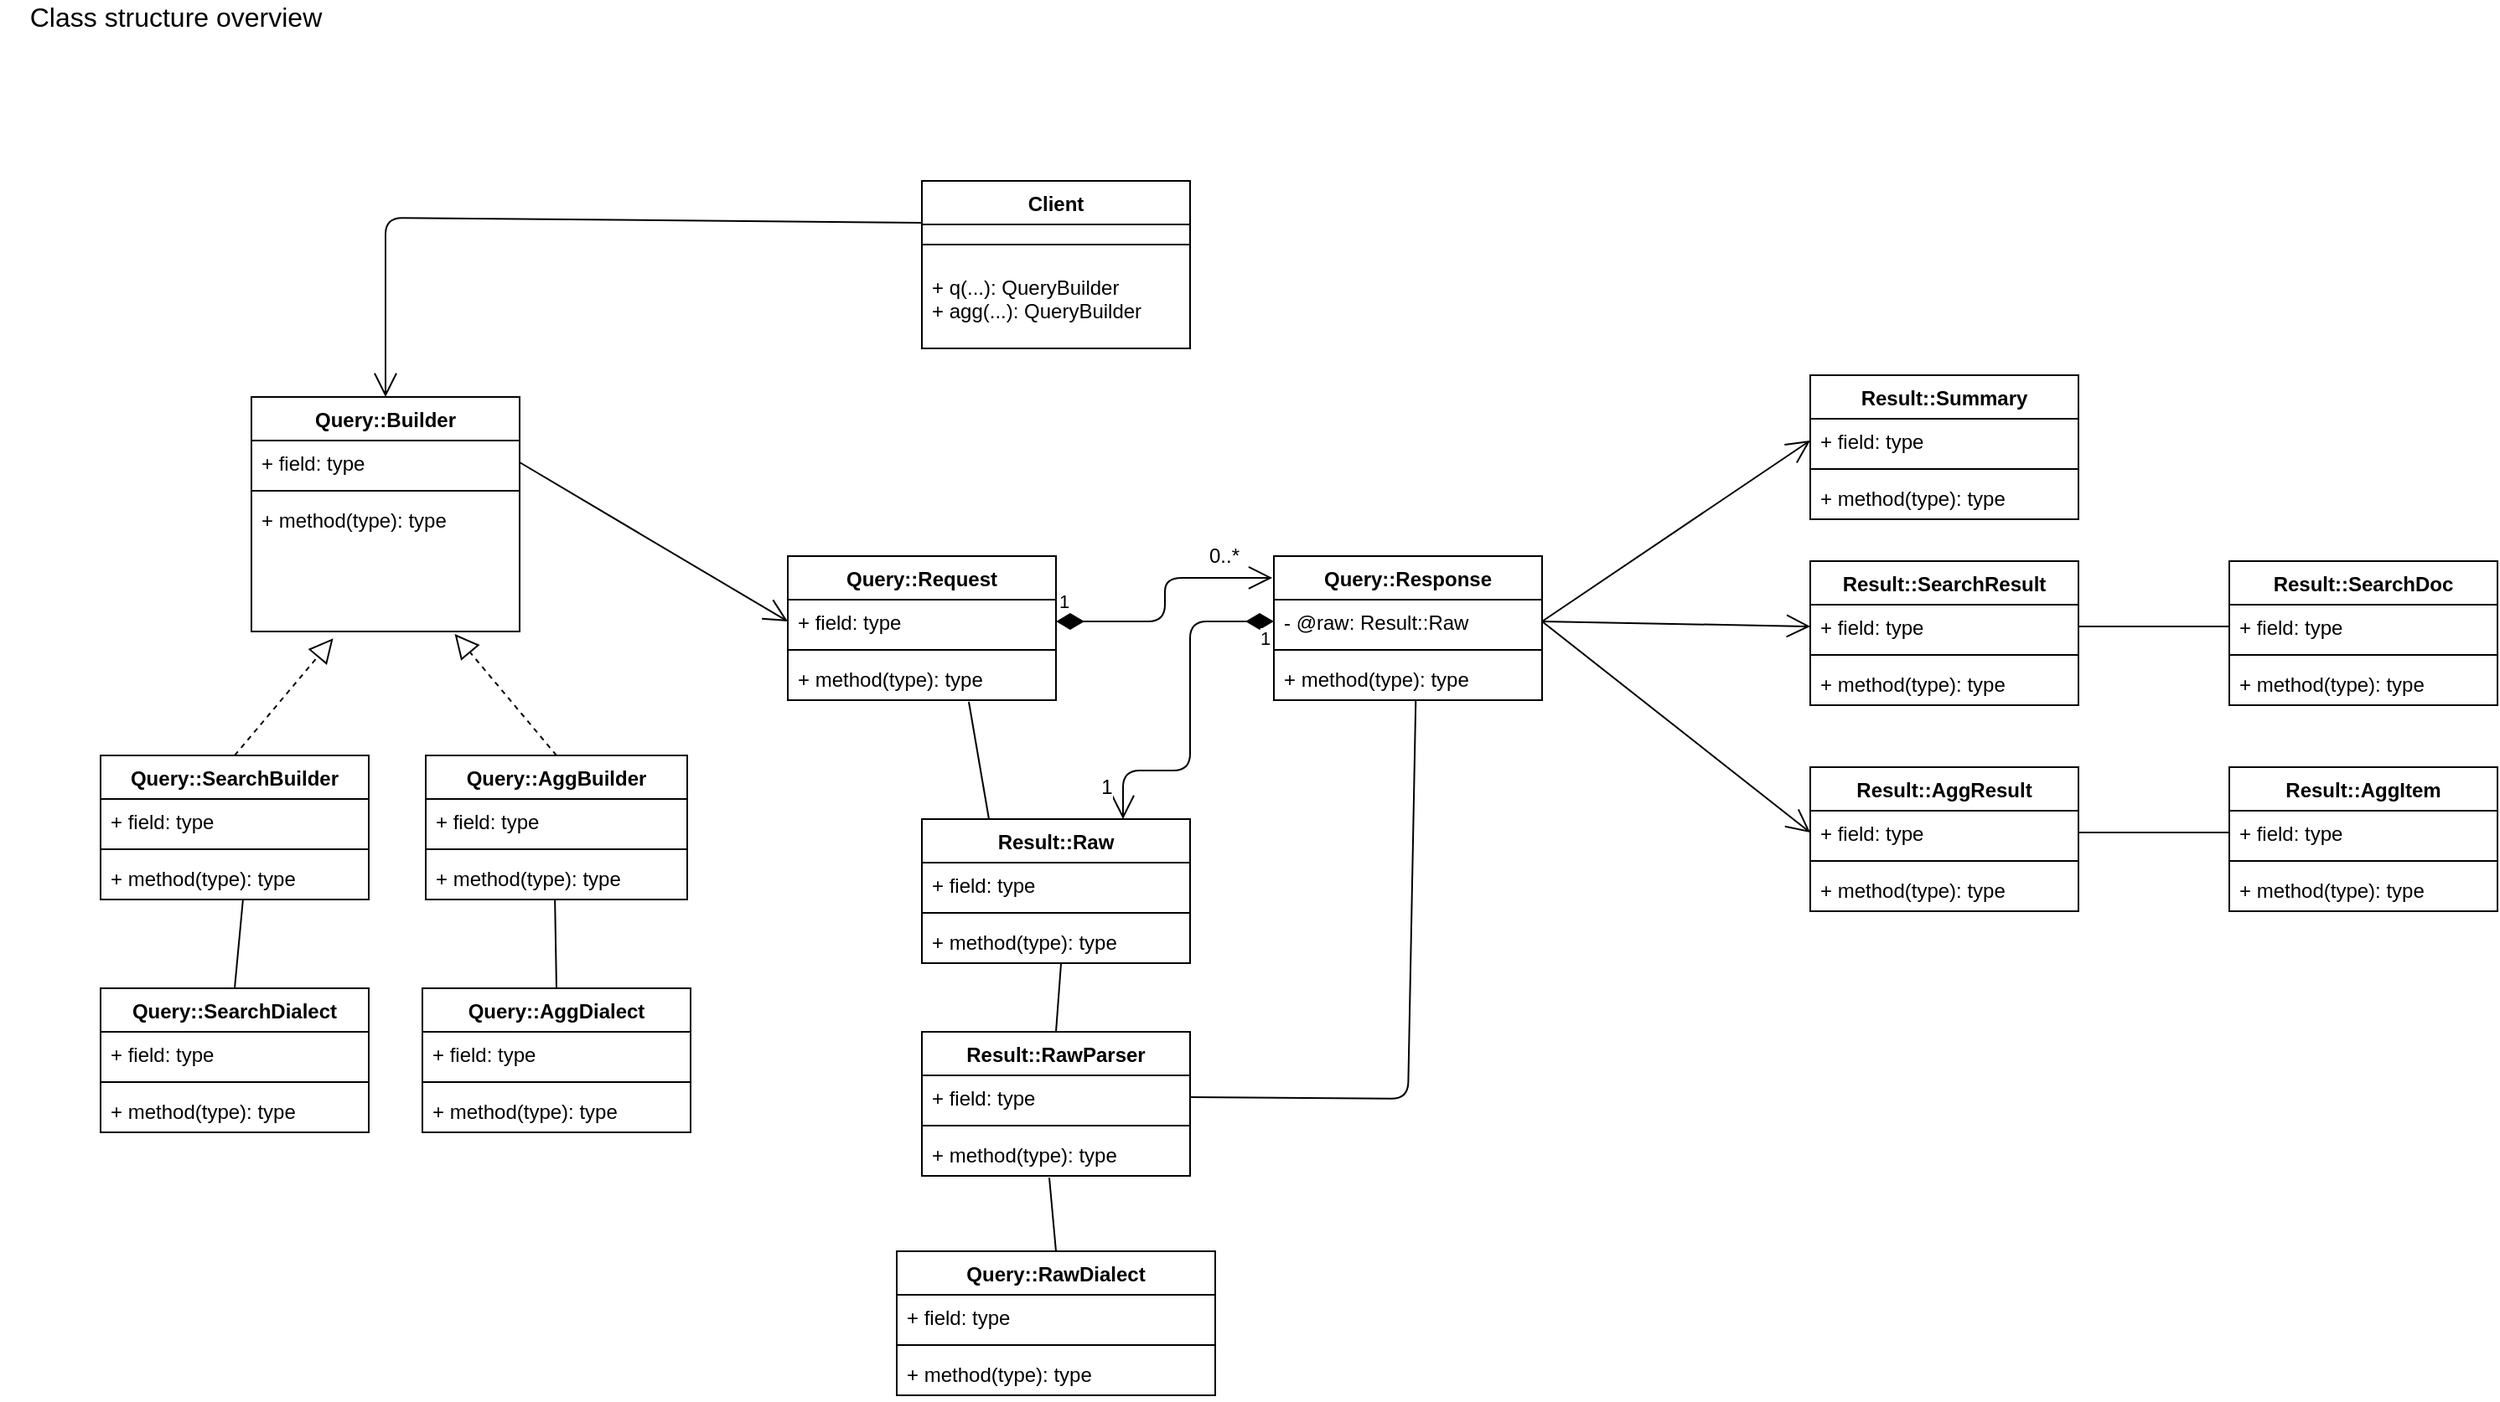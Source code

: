 <mxfile version="10.8.0" type="device"><diagram id="pMNjfHzp7TyendTe6ShR" name="Page-1"><mxGraphModel dx="1080" dy="855" grid="1" gridSize="10" guides="1" tooltips="1" connect="1" arrows="1" fold="1" page="1" pageScale="1" pageWidth="1654" pageHeight="1169" math="0" shadow="0"><root><mxCell id="0"/><mxCell id="1" parent="0"/><mxCell id="pKXp8uNiMyxYFPn0GI6S-1" value="Query::Response&#10;" style="swimlane;fontStyle=1;align=center;verticalAlign=top;childLayout=stackLayout;horizontal=1;startSize=26;horizontalStack=0;resizeParent=1;resizeParentMax=0;resizeLast=0;collapsible=1;marginBottom=0;" parent="1" vertex="1"><mxGeometry x="760" y="332" width="160" height="86" as="geometry"/></mxCell><mxCell id="pKXp8uNiMyxYFPn0GI6S-2" value="- @raw: Result::Raw" style="text;strokeColor=none;fillColor=none;align=left;verticalAlign=top;spacingLeft=4;spacingRight=4;overflow=hidden;rotatable=0;points=[[0,0.5],[1,0.5]];portConstraint=eastwest;" parent="pKXp8uNiMyxYFPn0GI6S-1" vertex="1"><mxGeometry y="26" width="160" height="26" as="geometry"/></mxCell><mxCell id="pKXp8uNiMyxYFPn0GI6S-3" value="" style="line;strokeWidth=1;fillColor=none;align=left;verticalAlign=middle;spacingTop=-1;spacingLeft=3;spacingRight=3;rotatable=0;labelPosition=right;points=[];portConstraint=eastwest;" parent="pKXp8uNiMyxYFPn0GI6S-1" vertex="1"><mxGeometry y="52" width="160" height="8" as="geometry"/></mxCell><mxCell id="pKXp8uNiMyxYFPn0GI6S-4" value="+ method(type): type" style="text;strokeColor=none;fillColor=none;align=left;verticalAlign=top;spacingLeft=4;spacingRight=4;overflow=hidden;rotatable=0;points=[[0,0.5],[1,0.5]];portConstraint=eastwest;" parent="pKXp8uNiMyxYFPn0GI6S-1" vertex="1"><mxGeometry y="60" width="160" height="26" as="geometry"/></mxCell><mxCell id="pKXp8uNiMyxYFPn0GI6S-5" value="Query::Builder&#10;" style="swimlane;fontStyle=1;align=center;verticalAlign=top;childLayout=stackLayout;horizontal=1;startSize=26;horizontalStack=0;resizeParent=1;resizeParentMax=0;resizeLast=0;collapsible=1;marginBottom=0;" parent="1" vertex="1"><mxGeometry x="150" y="237" width="160" height="140" as="geometry"/></mxCell><mxCell id="pKXp8uNiMyxYFPn0GI6S-6" value="+ field: type" style="text;strokeColor=none;fillColor=none;align=left;verticalAlign=top;spacingLeft=4;spacingRight=4;overflow=hidden;rotatable=0;points=[[0,0.5],[1,0.5]];portConstraint=eastwest;" parent="pKXp8uNiMyxYFPn0GI6S-5" vertex="1"><mxGeometry y="26" width="160" height="26" as="geometry"/></mxCell><mxCell id="pKXp8uNiMyxYFPn0GI6S-7" value="" style="line;strokeWidth=1;fillColor=none;align=left;verticalAlign=middle;spacingTop=-1;spacingLeft=3;spacingRight=3;rotatable=0;labelPosition=right;points=[];portConstraint=eastwest;" parent="pKXp8uNiMyxYFPn0GI6S-5" vertex="1"><mxGeometry y="52" width="160" height="8" as="geometry"/></mxCell><mxCell id="pKXp8uNiMyxYFPn0GI6S-8" value="+ method(type): type" style="text;strokeColor=none;fillColor=none;align=left;verticalAlign=top;spacingLeft=4;spacingRight=4;overflow=hidden;rotatable=0;points=[[0,0.5],[1,0.5]];portConstraint=eastwest;" parent="pKXp8uNiMyxYFPn0GI6S-5" vertex="1"><mxGeometry y="60" width="160" height="80" as="geometry"/></mxCell><mxCell id="pKXp8uNiMyxYFPn0GI6S-9" value="Query::SearchBuilder" style="swimlane;fontStyle=1;align=center;verticalAlign=top;childLayout=stackLayout;horizontal=1;startSize=26;horizontalStack=0;resizeParent=1;resizeParentMax=0;resizeLast=0;collapsible=1;marginBottom=0;" parent="1" vertex="1"><mxGeometry x="60" y="451" width="160" height="86" as="geometry"/></mxCell><mxCell id="pKXp8uNiMyxYFPn0GI6S-10" value="+ field: type" style="text;strokeColor=none;fillColor=none;align=left;verticalAlign=top;spacingLeft=4;spacingRight=4;overflow=hidden;rotatable=0;points=[[0,0.5],[1,0.5]];portConstraint=eastwest;" parent="pKXp8uNiMyxYFPn0GI6S-9" vertex="1"><mxGeometry y="26" width="160" height="26" as="geometry"/></mxCell><mxCell id="pKXp8uNiMyxYFPn0GI6S-11" value="" style="line;strokeWidth=1;fillColor=none;align=left;verticalAlign=middle;spacingTop=-1;spacingLeft=3;spacingRight=3;rotatable=0;labelPosition=right;points=[];portConstraint=eastwest;" parent="pKXp8uNiMyxYFPn0GI6S-9" vertex="1"><mxGeometry y="52" width="160" height="8" as="geometry"/></mxCell><mxCell id="pKXp8uNiMyxYFPn0GI6S-12" value="+ method(type): type" style="text;strokeColor=none;fillColor=none;align=left;verticalAlign=top;spacingLeft=4;spacingRight=4;overflow=hidden;rotatable=0;points=[[0,0.5],[1,0.5]];portConstraint=eastwest;" parent="pKXp8uNiMyxYFPn0GI6S-9" vertex="1"><mxGeometry y="60" width="160" height="26" as="geometry"/></mxCell><mxCell id="pKXp8uNiMyxYFPn0GI6S-13" value="Query::AggBuilder" style="swimlane;fontStyle=1;align=center;verticalAlign=top;childLayout=stackLayout;horizontal=1;startSize=26;horizontalStack=0;resizeParent=1;resizeParentMax=0;resizeLast=0;collapsible=1;marginBottom=0;" parent="1" vertex="1"><mxGeometry x="254" y="451" width="156" height="86" as="geometry"/></mxCell><mxCell id="pKXp8uNiMyxYFPn0GI6S-14" value="+ field: type" style="text;strokeColor=none;fillColor=none;align=left;verticalAlign=top;spacingLeft=4;spacingRight=4;overflow=hidden;rotatable=0;points=[[0,0.5],[1,0.5]];portConstraint=eastwest;" parent="pKXp8uNiMyxYFPn0GI6S-13" vertex="1"><mxGeometry y="26" width="156" height="26" as="geometry"/></mxCell><mxCell id="pKXp8uNiMyxYFPn0GI6S-15" value="" style="line;strokeWidth=1;fillColor=none;align=left;verticalAlign=middle;spacingTop=-1;spacingLeft=3;spacingRight=3;rotatable=0;labelPosition=right;points=[];portConstraint=eastwest;" parent="pKXp8uNiMyxYFPn0GI6S-13" vertex="1"><mxGeometry y="52" width="156" height="8" as="geometry"/></mxCell><mxCell id="pKXp8uNiMyxYFPn0GI6S-16" value="+ method(type): type" style="text;strokeColor=none;fillColor=none;align=left;verticalAlign=top;spacingLeft=4;spacingRight=4;overflow=hidden;rotatable=0;points=[[0,0.5],[1,0.5]];portConstraint=eastwest;" parent="pKXp8uNiMyxYFPn0GI6S-13" vertex="1"><mxGeometry y="60" width="156" height="26" as="geometry"/></mxCell><mxCell id="pKXp8uNiMyxYFPn0GI6S-17" value="Query::AggDialect" style="swimlane;fontStyle=1;align=center;verticalAlign=top;childLayout=stackLayout;horizontal=1;startSize=26;horizontalStack=0;resizeParent=1;resizeParentMax=0;resizeLast=0;collapsible=1;marginBottom=0;" parent="1" vertex="1"><mxGeometry x="252" y="590" width="160" height="86" as="geometry"/></mxCell><mxCell id="pKXp8uNiMyxYFPn0GI6S-18" value="+ field: type" style="text;strokeColor=none;fillColor=none;align=left;verticalAlign=top;spacingLeft=4;spacingRight=4;overflow=hidden;rotatable=0;points=[[0,0.5],[1,0.5]];portConstraint=eastwest;" parent="pKXp8uNiMyxYFPn0GI6S-17" vertex="1"><mxGeometry y="26" width="160" height="26" as="geometry"/></mxCell><mxCell id="pKXp8uNiMyxYFPn0GI6S-19" value="" style="line;strokeWidth=1;fillColor=none;align=left;verticalAlign=middle;spacingTop=-1;spacingLeft=3;spacingRight=3;rotatable=0;labelPosition=right;points=[];portConstraint=eastwest;" parent="pKXp8uNiMyxYFPn0GI6S-17" vertex="1"><mxGeometry y="52" width="160" height="8" as="geometry"/></mxCell><mxCell id="pKXp8uNiMyxYFPn0GI6S-20" value="+ method(type): type" style="text;strokeColor=none;fillColor=none;align=left;verticalAlign=top;spacingLeft=4;spacingRight=4;overflow=hidden;rotatable=0;points=[[0,0.5],[1,0.5]];portConstraint=eastwest;" parent="pKXp8uNiMyxYFPn0GI6S-17" vertex="1"><mxGeometry y="60" width="160" height="26" as="geometry"/></mxCell><mxCell id="pKXp8uNiMyxYFPn0GI6S-21" value="Query::SearchDialect" style="swimlane;fontStyle=1;align=center;verticalAlign=top;childLayout=stackLayout;horizontal=1;startSize=26;horizontalStack=0;resizeParent=1;resizeParentMax=0;resizeLast=0;collapsible=1;marginBottom=0;" parent="1" vertex="1"><mxGeometry x="60" y="590" width="160" height="86" as="geometry"/></mxCell><mxCell id="pKXp8uNiMyxYFPn0GI6S-22" value="+ field: type" style="text;strokeColor=none;fillColor=none;align=left;verticalAlign=top;spacingLeft=4;spacingRight=4;overflow=hidden;rotatable=0;points=[[0,0.5],[1,0.5]];portConstraint=eastwest;" parent="pKXp8uNiMyxYFPn0GI6S-21" vertex="1"><mxGeometry y="26" width="160" height="26" as="geometry"/></mxCell><mxCell id="pKXp8uNiMyxYFPn0GI6S-23" value="" style="line;strokeWidth=1;fillColor=none;align=left;verticalAlign=middle;spacingTop=-1;spacingLeft=3;spacingRight=3;rotatable=0;labelPosition=right;points=[];portConstraint=eastwest;" parent="pKXp8uNiMyxYFPn0GI6S-21" vertex="1"><mxGeometry y="52" width="160" height="8" as="geometry"/></mxCell><mxCell id="pKXp8uNiMyxYFPn0GI6S-24" value="+ method(type): type" style="text;strokeColor=none;fillColor=none;align=left;verticalAlign=top;spacingLeft=4;spacingRight=4;overflow=hidden;rotatable=0;points=[[0,0.5],[1,0.5]];portConstraint=eastwest;" parent="pKXp8uNiMyxYFPn0GI6S-21" vertex="1"><mxGeometry y="60" width="160" height="26" as="geometry"/></mxCell><mxCell id="pKXp8uNiMyxYFPn0GI6S-25" value="" style="endArrow=block;dashed=1;endFill=0;endSize=12;html=1;exitX=0.5;exitY=0;exitDx=0;exitDy=0;entryX=0.758;entryY=1.019;entryDx=0;entryDy=0;entryPerimeter=0;" parent="1" source="pKXp8uNiMyxYFPn0GI6S-13" target="pKXp8uNiMyxYFPn0GI6S-8" edge="1"><mxGeometry width="160" relative="1" as="geometry"><mxPoint x="450" y="601" as="sourcePoint"/><mxPoint x="610" y="601" as="targetPoint"/></mxGeometry></mxCell><mxCell id="pKXp8uNiMyxYFPn0GI6S-26" value="" style="endArrow=block;dashed=1;endFill=0;endSize=12;html=1;exitX=0.5;exitY=0;exitDx=0;exitDy=0;entryX=0.305;entryY=1.051;entryDx=0;entryDy=0;entryPerimeter=0;" parent="1" source="pKXp8uNiMyxYFPn0GI6S-9" target="pKXp8uNiMyxYFPn0GI6S-8" edge="1"><mxGeometry width="160" relative="1" as="geometry"><mxPoint x="10" y="551" as="sourcePoint"/><mxPoint x="170" y="551" as="targetPoint"/></mxGeometry></mxCell><mxCell id="pKXp8uNiMyxYFPn0GI6S-32" value="Client&#10;" style="swimlane;fontStyle=1;align=center;verticalAlign=top;childLayout=stackLayout;horizontal=1;startSize=26;horizontalStack=0;resizeParent=1;resizeParentMax=0;resizeLast=0;collapsible=1;marginBottom=0;" parent="1" vertex="1"><mxGeometry x="550" y="108" width="160" height="100" as="geometry"/></mxCell><mxCell id="pKXp8uNiMyxYFPn0GI6S-34" value="" style="line;strokeWidth=1;fillColor=none;align=left;verticalAlign=middle;spacingTop=-1;spacingLeft=3;spacingRight=3;rotatable=0;labelPosition=right;points=[];portConstraint=eastwest;" parent="pKXp8uNiMyxYFPn0GI6S-32" vertex="1"><mxGeometry y="26" width="160" height="24" as="geometry"/></mxCell><mxCell id="pKXp8uNiMyxYFPn0GI6S-35" value="+ q(...): QueryBuilder&#10;+ agg(...): QueryBuilder&#10;" style="text;strokeColor=none;fillColor=none;align=left;verticalAlign=top;spacingLeft=4;spacingRight=4;overflow=hidden;rotatable=0;points=[[0,0.5],[1,0.5]];portConstraint=eastwest;" parent="pKXp8uNiMyxYFPn0GI6S-32" vertex="1"><mxGeometry y="50" width="160" height="50" as="geometry"/></mxCell><mxCell id="pKXp8uNiMyxYFPn0GI6S-36" value="Result::Summary&#10;&#10;" style="swimlane;fontStyle=1;align=center;verticalAlign=top;childLayout=stackLayout;horizontal=1;startSize=26;horizontalStack=0;resizeParent=1;resizeParentMax=0;resizeLast=0;collapsible=1;marginBottom=0;" parent="1" vertex="1"><mxGeometry x="1080" y="224" width="160" height="86" as="geometry"/></mxCell><mxCell id="pKXp8uNiMyxYFPn0GI6S-37" value="+ field: type" style="text;strokeColor=none;fillColor=none;align=left;verticalAlign=top;spacingLeft=4;spacingRight=4;overflow=hidden;rotatable=0;points=[[0,0.5],[1,0.5]];portConstraint=eastwest;" parent="pKXp8uNiMyxYFPn0GI6S-36" vertex="1"><mxGeometry y="26" width="160" height="26" as="geometry"/></mxCell><mxCell id="pKXp8uNiMyxYFPn0GI6S-38" value="" style="line;strokeWidth=1;fillColor=none;align=left;verticalAlign=middle;spacingTop=-1;spacingLeft=3;spacingRight=3;rotatable=0;labelPosition=right;points=[];portConstraint=eastwest;" parent="pKXp8uNiMyxYFPn0GI6S-36" vertex="1"><mxGeometry y="52" width="160" height="8" as="geometry"/></mxCell><mxCell id="pKXp8uNiMyxYFPn0GI6S-39" value="+ method(type): type" style="text;strokeColor=none;fillColor=none;align=left;verticalAlign=top;spacingLeft=4;spacingRight=4;overflow=hidden;rotatable=0;points=[[0,0.5],[1,0.5]];portConstraint=eastwest;" parent="pKXp8uNiMyxYFPn0GI6S-36" vertex="1"><mxGeometry y="60" width="160" height="26" as="geometry"/></mxCell><mxCell id="pKXp8uNiMyxYFPn0GI6S-40" value="Result::SearchResult&#10;" style="swimlane;fontStyle=1;align=center;verticalAlign=top;childLayout=stackLayout;horizontal=1;startSize=26;horizontalStack=0;resizeParent=1;resizeParentMax=0;resizeLast=0;collapsible=1;marginBottom=0;" parent="1" vertex="1"><mxGeometry x="1080" y="335" width="160" height="86" as="geometry"/></mxCell><mxCell id="pKXp8uNiMyxYFPn0GI6S-41" value="+ field: type" style="text;strokeColor=none;fillColor=none;align=left;verticalAlign=top;spacingLeft=4;spacingRight=4;overflow=hidden;rotatable=0;points=[[0,0.5],[1,0.5]];portConstraint=eastwest;" parent="pKXp8uNiMyxYFPn0GI6S-40" vertex="1"><mxGeometry y="26" width="160" height="26" as="geometry"/></mxCell><mxCell id="pKXp8uNiMyxYFPn0GI6S-42" value="" style="line;strokeWidth=1;fillColor=none;align=left;verticalAlign=middle;spacingTop=-1;spacingLeft=3;spacingRight=3;rotatable=0;labelPosition=right;points=[];portConstraint=eastwest;" parent="pKXp8uNiMyxYFPn0GI6S-40" vertex="1"><mxGeometry y="52" width="160" height="8" as="geometry"/></mxCell><mxCell id="pKXp8uNiMyxYFPn0GI6S-43" value="+ method(type): type" style="text;strokeColor=none;fillColor=none;align=left;verticalAlign=top;spacingLeft=4;spacingRight=4;overflow=hidden;rotatable=0;points=[[0,0.5],[1,0.5]];portConstraint=eastwest;" parent="pKXp8uNiMyxYFPn0GI6S-40" vertex="1"><mxGeometry y="60" width="160" height="26" as="geometry"/></mxCell><mxCell id="pKXp8uNiMyxYFPn0GI6S-44" value="Result::AggResult" style="swimlane;fontStyle=1;align=center;verticalAlign=top;childLayout=stackLayout;horizontal=1;startSize=26;horizontalStack=0;resizeParent=1;resizeParentMax=0;resizeLast=0;collapsible=1;marginBottom=0;" parent="1" vertex="1"><mxGeometry x="1080" y="458" width="160" height="86" as="geometry"/></mxCell><mxCell id="pKXp8uNiMyxYFPn0GI6S-45" value="+ field: type" style="text;strokeColor=none;fillColor=none;align=left;verticalAlign=top;spacingLeft=4;spacingRight=4;overflow=hidden;rotatable=0;points=[[0,0.5],[1,0.5]];portConstraint=eastwest;" parent="pKXp8uNiMyxYFPn0GI6S-44" vertex="1"><mxGeometry y="26" width="160" height="26" as="geometry"/></mxCell><mxCell id="pKXp8uNiMyxYFPn0GI6S-46" value="" style="line;strokeWidth=1;fillColor=none;align=left;verticalAlign=middle;spacingTop=-1;spacingLeft=3;spacingRight=3;rotatable=0;labelPosition=right;points=[];portConstraint=eastwest;" parent="pKXp8uNiMyxYFPn0GI6S-44" vertex="1"><mxGeometry y="52" width="160" height="8" as="geometry"/></mxCell><mxCell id="pKXp8uNiMyxYFPn0GI6S-47" value="+ method(type): type" style="text;strokeColor=none;fillColor=none;align=left;verticalAlign=top;spacingLeft=4;spacingRight=4;overflow=hidden;rotatable=0;points=[[0,0.5],[1,0.5]];portConstraint=eastwest;" parent="pKXp8uNiMyxYFPn0GI6S-44" vertex="1"><mxGeometry y="60" width="160" height="26" as="geometry"/></mxCell><mxCell id="pKXp8uNiMyxYFPn0GI6S-48" value="Result::Raw&#10;" style="swimlane;fontStyle=1;align=center;verticalAlign=top;childLayout=stackLayout;horizontal=1;startSize=26;horizontalStack=0;resizeParent=1;resizeParentMax=0;resizeLast=0;collapsible=1;marginBottom=0;" parent="1" vertex="1"><mxGeometry x="550" y="489" width="160" height="86" as="geometry"/></mxCell><mxCell id="pKXp8uNiMyxYFPn0GI6S-49" value="+ field: type" style="text;strokeColor=none;fillColor=none;align=left;verticalAlign=top;spacingLeft=4;spacingRight=4;overflow=hidden;rotatable=0;points=[[0,0.5],[1,0.5]];portConstraint=eastwest;" parent="pKXp8uNiMyxYFPn0GI6S-48" vertex="1"><mxGeometry y="26" width="160" height="26" as="geometry"/></mxCell><mxCell id="pKXp8uNiMyxYFPn0GI6S-50" value="" style="line;strokeWidth=1;fillColor=none;align=left;verticalAlign=middle;spacingTop=-1;spacingLeft=3;spacingRight=3;rotatable=0;labelPosition=right;points=[];portConstraint=eastwest;" parent="pKXp8uNiMyxYFPn0GI6S-48" vertex="1"><mxGeometry y="52" width="160" height="8" as="geometry"/></mxCell><mxCell id="pKXp8uNiMyxYFPn0GI6S-51" value="+ method(type): type" style="text;strokeColor=none;fillColor=none;align=left;verticalAlign=top;spacingLeft=4;spacingRight=4;overflow=hidden;rotatable=0;points=[[0,0.5],[1,0.5]];portConstraint=eastwest;" parent="pKXp8uNiMyxYFPn0GI6S-48" vertex="1"><mxGeometry y="60" width="160" height="26" as="geometry"/></mxCell><mxCell id="pKXp8uNiMyxYFPn0GI6S-52" value="Result::RawParser" style="swimlane;fontStyle=1;align=center;verticalAlign=top;childLayout=stackLayout;horizontal=1;startSize=26;horizontalStack=0;resizeParent=1;resizeParentMax=0;resizeLast=0;collapsible=1;marginBottom=0;" parent="1" vertex="1"><mxGeometry x="550" y="616" width="160" height="86" as="geometry"/></mxCell><mxCell id="pKXp8uNiMyxYFPn0GI6S-53" value="+ field: type" style="text;strokeColor=none;fillColor=none;align=left;verticalAlign=top;spacingLeft=4;spacingRight=4;overflow=hidden;rotatable=0;points=[[0,0.5],[1,0.5]];portConstraint=eastwest;" parent="pKXp8uNiMyxYFPn0GI6S-52" vertex="1"><mxGeometry y="26" width="160" height="26" as="geometry"/></mxCell><mxCell id="pKXp8uNiMyxYFPn0GI6S-54" value="" style="line;strokeWidth=1;fillColor=none;align=left;verticalAlign=middle;spacingTop=-1;spacingLeft=3;spacingRight=3;rotatable=0;labelPosition=right;points=[];portConstraint=eastwest;" parent="pKXp8uNiMyxYFPn0GI6S-52" vertex="1"><mxGeometry y="52" width="160" height="8" as="geometry"/></mxCell><mxCell id="pKXp8uNiMyxYFPn0GI6S-55" value="+ method(type): type" style="text;strokeColor=none;fillColor=none;align=left;verticalAlign=top;spacingLeft=4;spacingRight=4;overflow=hidden;rotatable=0;points=[[0,0.5],[1,0.5]];portConstraint=eastwest;" parent="pKXp8uNiMyxYFPn0GI6S-52" vertex="1"><mxGeometry y="60" width="160" height="26" as="geometry"/></mxCell><mxCell id="pKXp8uNiMyxYFPn0GI6S-56" value="Query::RawDialect" style="swimlane;fontStyle=1;align=center;verticalAlign=top;childLayout=stackLayout;horizontal=1;startSize=26;horizontalStack=0;resizeParent=1;resizeParentMax=0;resizeLast=0;collapsible=1;marginBottom=0;" parent="1" vertex="1"><mxGeometry x="535" y="747" width="190" height="86" as="geometry"/></mxCell><mxCell id="pKXp8uNiMyxYFPn0GI6S-57" value="+ field: type" style="text;strokeColor=none;fillColor=none;align=left;verticalAlign=top;spacingLeft=4;spacingRight=4;overflow=hidden;rotatable=0;points=[[0,0.5],[1,0.5]];portConstraint=eastwest;" parent="pKXp8uNiMyxYFPn0GI6S-56" vertex="1"><mxGeometry y="26" width="190" height="26" as="geometry"/></mxCell><mxCell id="pKXp8uNiMyxYFPn0GI6S-58" value="" style="line;strokeWidth=1;fillColor=none;align=left;verticalAlign=middle;spacingTop=-1;spacingLeft=3;spacingRight=3;rotatable=0;labelPosition=right;points=[];portConstraint=eastwest;" parent="pKXp8uNiMyxYFPn0GI6S-56" vertex="1"><mxGeometry y="52" width="190" height="8" as="geometry"/></mxCell><mxCell id="pKXp8uNiMyxYFPn0GI6S-59" value="+ method(type): type" style="text;strokeColor=none;fillColor=none;align=left;verticalAlign=top;spacingLeft=4;spacingRight=4;overflow=hidden;rotatable=0;points=[[0,0.5],[1,0.5]];portConstraint=eastwest;" parent="pKXp8uNiMyxYFPn0GI6S-56" vertex="1"><mxGeometry y="60" width="190" height="26" as="geometry"/></mxCell><mxCell id="pKXp8uNiMyxYFPn0GI6S-60" value="Query::Request" style="swimlane;fontStyle=1;align=center;verticalAlign=top;childLayout=stackLayout;horizontal=1;startSize=26;horizontalStack=0;resizeParent=1;resizeParentMax=0;resizeLast=0;collapsible=1;marginBottom=0;" parent="1" vertex="1"><mxGeometry x="470" y="332" width="160" height="86" as="geometry"/></mxCell><mxCell id="pKXp8uNiMyxYFPn0GI6S-61" value="+ field: type" style="text;strokeColor=none;fillColor=none;align=left;verticalAlign=top;spacingLeft=4;spacingRight=4;overflow=hidden;rotatable=0;points=[[0,0.5],[1,0.5]];portConstraint=eastwest;" parent="pKXp8uNiMyxYFPn0GI6S-60" vertex="1"><mxGeometry y="26" width="160" height="26" as="geometry"/></mxCell><mxCell id="pKXp8uNiMyxYFPn0GI6S-62" value="" style="line;strokeWidth=1;fillColor=none;align=left;verticalAlign=middle;spacingTop=-1;spacingLeft=3;spacingRight=3;rotatable=0;labelPosition=right;points=[];portConstraint=eastwest;" parent="pKXp8uNiMyxYFPn0GI6S-60" vertex="1"><mxGeometry y="52" width="160" height="8" as="geometry"/></mxCell><mxCell id="pKXp8uNiMyxYFPn0GI6S-63" value="+ method(type): type" style="text;strokeColor=none;fillColor=none;align=left;verticalAlign=top;spacingLeft=4;spacingRight=4;overflow=hidden;rotatable=0;points=[[0,0.5],[1,0.5]];portConstraint=eastwest;" parent="pKXp8uNiMyxYFPn0GI6S-60" vertex="1"><mxGeometry y="60" width="160" height="26" as="geometry"/></mxCell><mxCell id="pKXp8uNiMyxYFPn0GI6S-64" value="Class structure overview" style="text;html=1;strokeColor=none;fillColor=none;align=center;verticalAlign=middle;whiteSpace=wrap;rounded=0;fontSize=16;" parent="1" vertex="1"><mxGeometry width="210" height="20" as="geometry"/></mxCell><mxCell id="pKXp8uNiMyxYFPn0GI6S-71" value="" style="endArrow=open;endFill=1;endSize=12;html=1;fontSize=16;exitX=0;exitY=0.25;exitDx=0;exitDy=0;entryX=0.5;entryY=0;entryDx=0;entryDy=0;" parent="1" source="pKXp8uNiMyxYFPn0GI6S-32" target="pKXp8uNiMyxYFPn0GI6S-5" edge="1"><mxGeometry width="160" relative="1" as="geometry"><mxPoint x="360" y="250" as="sourcePoint"/><mxPoint x="290" y="200" as="targetPoint"/><Array as="points"><mxPoint x="230" y="130"/></Array></mxGeometry></mxCell><mxCell id="pKXp8uNiMyxYFPn0GI6S-74" value="" style="endArrow=open;endFill=1;endSize=12;html=1;fontSize=16;exitX=1;exitY=0.5;exitDx=0;exitDy=0;entryX=0;entryY=0.5;entryDx=0;entryDy=0;" parent="1" source="pKXp8uNiMyxYFPn0GI6S-6" target="pKXp8uNiMyxYFPn0GI6S-61" edge="1"><mxGeometry width="160" relative="1" as="geometry"><mxPoint x="430" y="430" as="sourcePoint"/><mxPoint x="590" y="430" as="targetPoint"/></mxGeometry></mxCell><mxCell id="pKXp8uNiMyxYFPn0GI6S-77" value="" style="endArrow=none;html=1;fontSize=16;entryX=0.519;entryY=1;entryDx=0;entryDy=0;entryPerimeter=0;exitX=0.5;exitY=0;exitDx=0;exitDy=0;" parent="1" source="pKXp8uNiMyxYFPn0GI6S-52" target="pKXp8uNiMyxYFPn0GI6S-51" edge="1"><mxGeometry width="50" height="50" relative="1" as="geometry"><mxPoint x="460" y="610" as="sourcePoint"/><mxPoint x="510" y="560" as="targetPoint"/></mxGeometry></mxCell><mxCell id="pKXp8uNiMyxYFPn0GI6S-78" value="" style="endArrow=none;html=1;fontSize=16;entryX=0.675;entryY=1.038;entryDx=0;entryDy=0;entryPerimeter=0;exitX=0.25;exitY=0;exitDx=0;exitDy=0;" parent="1" source="pKXp8uNiMyxYFPn0GI6S-48" target="pKXp8uNiMyxYFPn0GI6S-63" edge="1"><mxGeometry width="50" height="50" relative="1" as="geometry"><mxPoint x="1050" y="460" as="sourcePoint"/><mxPoint x="1100" y="410" as="targetPoint"/></mxGeometry></mxCell><mxCell id="pKXp8uNiMyxYFPn0GI6S-79" value="" style="endArrow=none;html=1;fontSize=16;entryX=0.475;entryY=1.038;entryDx=0;entryDy=0;entryPerimeter=0;exitX=0.5;exitY=0;exitDx=0;exitDy=0;" parent="1" source="pKXp8uNiMyxYFPn0GI6S-56" target="pKXp8uNiMyxYFPn0GI6S-55" edge="1"><mxGeometry width="50" height="50" relative="1" as="geometry"><mxPoint x="810" y="650" as="sourcePoint"/><mxPoint x="860" y="600" as="targetPoint"/></mxGeometry></mxCell><mxCell id="pKXp8uNiMyxYFPn0GI6S-80" value="" style="endArrow=open;endFill=1;endSize=12;html=1;fontSize=16;exitX=1;exitY=0.5;exitDx=0;exitDy=0;entryX=0;entryY=0.5;entryDx=0;entryDy=0;" parent="1" source="pKXp8uNiMyxYFPn0GI6S-2" target="pKXp8uNiMyxYFPn0GI6S-37" edge="1"><mxGeometry width="160" relative="1" as="geometry"><mxPoint x="900" y="500" as="sourcePoint"/><mxPoint x="1060" y="500" as="targetPoint"/></mxGeometry></mxCell><mxCell id="pKXp8uNiMyxYFPn0GI6S-81" value="" style="endArrow=open;endFill=1;endSize=12;html=1;fontSize=16;exitX=1;exitY=0.5;exitDx=0;exitDy=0;entryX=0;entryY=0.5;entryDx=0;entryDy=0;" parent="1" source="pKXp8uNiMyxYFPn0GI6S-2" target="pKXp8uNiMyxYFPn0GI6S-41" edge="1"><mxGeometry width="160" relative="1" as="geometry"><mxPoint x="850" y="540" as="sourcePoint"/><mxPoint x="1010" y="540" as="targetPoint"/></mxGeometry></mxCell><mxCell id="pKXp8uNiMyxYFPn0GI6S-82" value="" style="endArrow=open;endFill=1;endSize=12;html=1;fontSize=16;exitX=1;exitY=0.5;exitDx=0;exitDy=0;entryX=0;entryY=0.5;entryDx=0;entryDy=0;" parent="1" source="pKXp8uNiMyxYFPn0GI6S-2" target="pKXp8uNiMyxYFPn0GI6S-45" edge="1"><mxGeometry width="160" relative="1" as="geometry"><mxPoint x="940" y="510" as="sourcePoint"/><mxPoint x="1100" y="510" as="targetPoint"/></mxGeometry></mxCell><mxCell id="pKXp8uNiMyxYFPn0GI6S-83" value="" style="endArrow=none;html=1;fontSize=16;entryX=0.531;entryY=1;entryDx=0;entryDy=0;entryPerimeter=0;exitX=0.5;exitY=0;exitDx=0;exitDy=0;" parent="1" source="pKXp8uNiMyxYFPn0GI6S-21" target="pKXp8uNiMyxYFPn0GI6S-12" edge="1"><mxGeometry width="50" height="50" relative="1" as="geometry"><mxPoint x="-20" y="640" as="sourcePoint"/><mxPoint x="30" y="590" as="targetPoint"/></mxGeometry></mxCell><mxCell id="pKXp8uNiMyxYFPn0GI6S-84" value="" style="endArrow=none;html=1;fontSize=16;entryX=0.494;entryY=1;entryDx=0;entryDy=0;entryPerimeter=0;exitX=0.5;exitY=0;exitDx=0;exitDy=0;" parent="1" source="pKXp8uNiMyxYFPn0GI6S-17" target="pKXp8uNiMyxYFPn0GI6S-16" edge="1"><mxGeometry width="50" height="50" relative="1" as="geometry"><mxPoint x="270" y="860" as="sourcePoint"/><mxPoint x="320" y="810" as="targetPoint"/></mxGeometry></mxCell><mxCell id="M3hS9ZPp5NCFzCNB26Qy-3" value="1" style="endArrow=open;html=1;endSize=12;startArrow=diamondThin;startSize=14;startFill=1;edgeStyle=orthogonalEdgeStyle;align=left;verticalAlign=bottom;exitX=1;exitY=0.5;exitDx=0;exitDy=0;entryX=-0.006;entryY=0.151;entryDx=0;entryDy=0;entryPerimeter=0;" edge="1" parent="1" source="pKXp8uNiMyxYFPn0GI6S-61" target="pKXp8uNiMyxYFPn0GI6S-1"><mxGeometry x="-1" y="3" relative="1" as="geometry"><mxPoint x="750" y="260" as="sourcePoint"/><mxPoint x="910" y="260" as="targetPoint"/></mxGeometry></mxCell><mxCell id="M3hS9ZPp5NCFzCNB26Qy-4" value="0..*" style="text;html=1;resizable=0;points=[];align=center;verticalAlign=middle;labelBackgroundColor=#ffffff;" vertex="1" connectable="0" parent="M3hS9ZPp5NCFzCNB26Qy-3"><mxGeometry x="0.806" y="-1" relative="1" as="geometry"><mxPoint x="-14" y="-14" as="offset"/></mxGeometry></mxCell><mxCell id="M3hS9ZPp5NCFzCNB26Qy-5" value="1" style="endArrow=open;html=1;endSize=12;startArrow=diamondThin;startSize=14;startFill=1;edgeStyle=orthogonalEdgeStyle;align=left;verticalAlign=bottom;exitX=0;exitY=0.5;exitDx=0;exitDy=0;entryX=0.75;entryY=0;entryDx=0;entryDy=0;" edge="1" parent="1" source="pKXp8uNiMyxYFPn0GI6S-2" target="pKXp8uNiMyxYFPn0GI6S-48"><mxGeometry x="-0.337" y="40" relative="1" as="geometry"><mxPoint x="780" y="480" as="sourcePoint"/><mxPoint x="940" y="480" as="targetPoint"/><Array as="points"><mxPoint x="710" y="371"/><mxPoint x="710" y="460"/><mxPoint x="670" y="460"/></Array><mxPoint as="offset"/></mxGeometry></mxCell><mxCell id="M3hS9ZPp5NCFzCNB26Qy-6" value="1" style="text;html=1;resizable=0;points=[];align=center;verticalAlign=middle;labelBackgroundColor=#ffffff;" vertex="1" connectable="0" parent="M3hS9ZPp5NCFzCNB26Qy-5"><mxGeometry x="0.808" relative="1" as="geometry"><mxPoint x="-10" y="1" as="offset"/></mxGeometry></mxCell><mxCell id="M3hS9ZPp5NCFzCNB26Qy-7" value="" style="endArrow=none;html=1;entryX=0.529;entryY=0.998;entryDx=0;entryDy=0;entryPerimeter=0;exitX=1;exitY=0.5;exitDx=0;exitDy=0;" edge="1" parent="1" source="pKXp8uNiMyxYFPn0GI6S-53" target="pKXp8uNiMyxYFPn0GI6S-4"><mxGeometry width="50" height="50" relative="1" as="geometry"><mxPoint x="850" y="650" as="sourcePoint"/><mxPoint x="900" y="600" as="targetPoint"/><Array as="points"><mxPoint x="840" y="656"/></Array></mxGeometry></mxCell><mxCell id="M3hS9ZPp5NCFzCNB26Qy-8" value="Result::AggItem&#10;" style="swimlane;fontStyle=1;align=center;verticalAlign=top;childLayout=stackLayout;horizontal=1;startSize=26;horizontalStack=0;resizeParent=1;resizeParentMax=0;resizeLast=0;collapsible=1;marginBottom=0;" vertex="1" parent="1"><mxGeometry x="1330" y="458" width="160" height="86" as="geometry"/></mxCell><mxCell id="M3hS9ZPp5NCFzCNB26Qy-9" value="+ field: type" style="text;strokeColor=none;fillColor=none;align=left;verticalAlign=top;spacingLeft=4;spacingRight=4;overflow=hidden;rotatable=0;points=[[0,0.5],[1,0.5]];portConstraint=eastwest;" vertex="1" parent="M3hS9ZPp5NCFzCNB26Qy-8"><mxGeometry y="26" width="160" height="26" as="geometry"/></mxCell><mxCell id="M3hS9ZPp5NCFzCNB26Qy-10" value="" style="line;strokeWidth=1;fillColor=none;align=left;verticalAlign=middle;spacingTop=-1;spacingLeft=3;spacingRight=3;rotatable=0;labelPosition=right;points=[];portConstraint=eastwest;" vertex="1" parent="M3hS9ZPp5NCFzCNB26Qy-8"><mxGeometry y="52" width="160" height="8" as="geometry"/></mxCell><mxCell id="M3hS9ZPp5NCFzCNB26Qy-11" value="+ method(type): type" style="text;strokeColor=none;fillColor=none;align=left;verticalAlign=top;spacingLeft=4;spacingRight=4;overflow=hidden;rotatable=0;points=[[0,0.5],[1,0.5]];portConstraint=eastwest;" vertex="1" parent="M3hS9ZPp5NCFzCNB26Qy-8"><mxGeometry y="60" width="160" height="26" as="geometry"/></mxCell><mxCell id="M3hS9ZPp5NCFzCNB26Qy-12" value="Result::SearchDoc" style="swimlane;fontStyle=1;align=center;verticalAlign=top;childLayout=stackLayout;horizontal=1;startSize=26;horizontalStack=0;resizeParent=1;resizeParentMax=0;resizeLast=0;collapsible=1;marginBottom=0;" vertex="1" parent="1"><mxGeometry x="1330" y="335" width="160" height="86" as="geometry"/></mxCell><mxCell id="M3hS9ZPp5NCFzCNB26Qy-13" value="+ field: type" style="text;strokeColor=none;fillColor=none;align=left;verticalAlign=top;spacingLeft=4;spacingRight=4;overflow=hidden;rotatable=0;points=[[0,0.5],[1,0.5]];portConstraint=eastwest;" vertex="1" parent="M3hS9ZPp5NCFzCNB26Qy-12"><mxGeometry y="26" width="160" height="26" as="geometry"/></mxCell><mxCell id="M3hS9ZPp5NCFzCNB26Qy-14" value="" style="line;strokeWidth=1;fillColor=none;align=left;verticalAlign=middle;spacingTop=-1;spacingLeft=3;spacingRight=3;rotatable=0;labelPosition=right;points=[];portConstraint=eastwest;" vertex="1" parent="M3hS9ZPp5NCFzCNB26Qy-12"><mxGeometry y="52" width="160" height="8" as="geometry"/></mxCell><mxCell id="M3hS9ZPp5NCFzCNB26Qy-15" value="+ method(type): type" style="text;strokeColor=none;fillColor=none;align=left;verticalAlign=top;spacingLeft=4;spacingRight=4;overflow=hidden;rotatable=0;points=[[0,0.5],[1,0.5]];portConstraint=eastwest;" vertex="1" parent="M3hS9ZPp5NCFzCNB26Qy-12"><mxGeometry y="60" width="160" height="26" as="geometry"/></mxCell><mxCell id="M3hS9ZPp5NCFzCNB26Qy-16" value="" style="endArrow=none;html=1;exitX=1;exitY=0.5;exitDx=0;exitDy=0;entryX=0;entryY=0.5;entryDx=0;entryDy=0;" edge="1" parent="1" source="pKXp8uNiMyxYFPn0GI6S-41" target="M3hS9ZPp5NCFzCNB26Qy-13"><mxGeometry width="50" height="50" relative="1" as="geometry"><mxPoint x="1350" y="290" as="sourcePoint"/><mxPoint x="1400" y="240" as="targetPoint"/></mxGeometry></mxCell><mxCell id="M3hS9ZPp5NCFzCNB26Qy-17" value="" style="endArrow=none;html=1;exitX=1;exitY=0.5;exitDx=0;exitDy=0;entryX=0;entryY=0.5;entryDx=0;entryDy=0;" edge="1" parent="1" source="pKXp8uNiMyxYFPn0GI6S-45" target="M3hS9ZPp5NCFzCNB26Qy-9"><mxGeometry width="50" height="50" relative="1" as="geometry"><mxPoint x="1380" y="630" as="sourcePoint"/><mxPoint x="1430" y="580" as="targetPoint"/></mxGeometry></mxCell></root></mxGraphModel></diagram></mxfile>